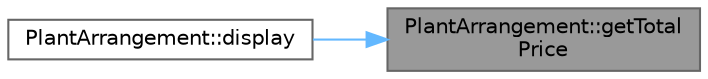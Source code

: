 digraph "PlantArrangement::getTotalPrice"
{
 // INTERACTIVE_SVG=YES
 // LATEX_PDF_SIZE
  bgcolor="transparent";
  edge [fontname=Helvetica,fontsize=10,labelfontname=Helvetica,labelfontsize=10];
  node [fontname=Helvetica,fontsize=10,shape=box,height=0.2,width=0.4];
  rankdir="RL";
  Node1 [id="Node000001",label="PlantArrangement::getTotal\lPrice",height=0.2,width=0.4,color="gray40", fillcolor="grey60", style="filled", fontcolor="black",tooltip="Gets the total price including all plants."];
  Node1 -> Node2 [id="edge1_Node000001_Node000002",dir="back",color="steelblue1",style="solid",tooltip=" "];
  Node2 [id="Node000002",label="PlantArrangement::display",height=0.2,width=0.4,color="grey40", fillcolor="white", style="filled",URL="$class_plant_arrangement.html#ad6bb6aa7d6093bbf7a14053afc698130",tooltip="Displays complete arrangement information."];
}
